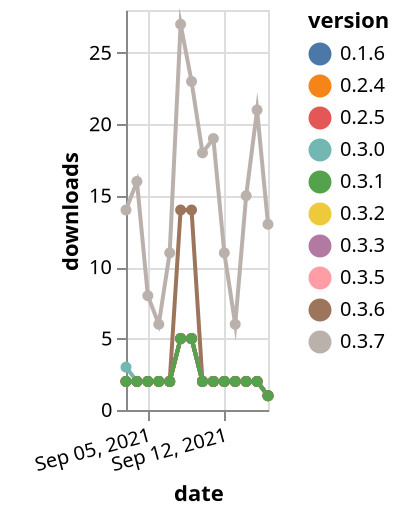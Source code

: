 {"$schema": "https://vega.github.io/schema/vega-lite/v5.json", "description": "A simple bar chart with embedded data.", "data": {"values": [{"date": "2021-09-03", "total": 12076, "delta": 2, "version": "0.3.6"}, {"date": "2021-09-04", "total": 12078, "delta": 2, "version": "0.3.6"}, {"date": "2021-09-05", "total": 12080, "delta": 2, "version": "0.3.6"}, {"date": "2021-09-06", "total": 12082, "delta": 2, "version": "0.3.6"}, {"date": "2021-09-07", "total": 12084, "delta": 2, "version": "0.3.6"}, {"date": "2021-09-08", "total": 12098, "delta": 14, "version": "0.3.6"}, {"date": "2021-09-09", "total": 12112, "delta": 14, "version": "0.3.6"}, {"date": "2021-09-10", "total": 12114, "delta": 2, "version": "0.3.6"}, {"date": "2021-09-11", "total": 12116, "delta": 2, "version": "0.3.6"}, {"date": "2021-09-12", "total": 12118, "delta": 2, "version": "0.3.6"}, {"date": "2021-09-13", "total": 12120, "delta": 2, "version": "0.3.6"}, {"date": "2021-09-14", "total": 12122, "delta": 2, "version": "0.3.6"}, {"date": "2021-09-15", "total": 12124, "delta": 2, "version": "0.3.6"}, {"date": "2021-09-16", "total": 12125, "delta": 1, "version": "0.3.6"}, {"date": "2021-09-03", "total": 3451, "delta": 2, "version": "0.2.4"}, {"date": "2021-09-04", "total": 3453, "delta": 2, "version": "0.2.4"}, {"date": "2021-09-05", "total": 3455, "delta": 2, "version": "0.2.4"}, {"date": "2021-09-06", "total": 3457, "delta": 2, "version": "0.2.4"}, {"date": "2021-09-07", "total": 3459, "delta": 2, "version": "0.2.4"}, {"date": "2021-09-08", "total": 3464, "delta": 5, "version": "0.2.4"}, {"date": "2021-09-09", "total": 3469, "delta": 5, "version": "0.2.4"}, {"date": "2021-09-10", "total": 3471, "delta": 2, "version": "0.2.4"}, {"date": "2021-09-11", "total": 3473, "delta": 2, "version": "0.2.4"}, {"date": "2021-09-12", "total": 3475, "delta": 2, "version": "0.2.4"}, {"date": "2021-09-13", "total": 3477, "delta": 2, "version": "0.2.4"}, {"date": "2021-09-14", "total": 3479, "delta": 2, "version": "0.2.4"}, {"date": "2021-09-15", "total": 3481, "delta": 2, "version": "0.2.4"}, {"date": "2021-09-16", "total": 3482, "delta": 1, "version": "0.2.4"}, {"date": "2021-09-03", "total": 3321, "delta": 2, "version": "0.3.5"}, {"date": "2021-09-04", "total": 3323, "delta": 2, "version": "0.3.5"}, {"date": "2021-09-05", "total": 3325, "delta": 2, "version": "0.3.5"}, {"date": "2021-09-06", "total": 3327, "delta": 2, "version": "0.3.5"}, {"date": "2021-09-07", "total": 3329, "delta": 2, "version": "0.3.5"}, {"date": "2021-09-08", "total": 3334, "delta": 5, "version": "0.3.5"}, {"date": "2021-09-09", "total": 3339, "delta": 5, "version": "0.3.5"}, {"date": "2021-09-10", "total": 3341, "delta": 2, "version": "0.3.5"}, {"date": "2021-09-11", "total": 3343, "delta": 2, "version": "0.3.5"}, {"date": "2021-09-12", "total": 3345, "delta": 2, "version": "0.3.5"}, {"date": "2021-09-13", "total": 3347, "delta": 2, "version": "0.3.5"}, {"date": "2021-09-14", "total": 3349, "delta": 2, "version": "0.3.5"}, {"date": "2021-09-15", "total": 3351, "delta": 2, "version": "0.3.5"}, {"date": "2021-09-16", "total": 3352, "delta": 1, "version": "0.3.5"}, {"date": "2021-09-03", "total": 5121, "delta": 2, "version": "0.3.3"}, {"date": "2021-09-04", "total": 5123, "delta": 2, "version": "0.3.3"}, {"date": "2021-09-05", "total": 5125, "delta": 2, "version": "0.3.3"}, {"date": "2021-09-06", "total": 5127, "delta": 2, "version": "0.3.3"}, {"date": "2021-09-07", "total": 5129, "delta": 2, "version": "0.3.3"}, {"date": "2021-09-08", "total": 5134, "delta": 5, "version": "0.3.3"}, {"date": "2021-09-09", "total": 5139, "delta": 5, "version": "0.3.3"}, {"date": "2021-09-10", "total": 5141, "delta": 2, "version": "0.3.3"}, {"date": "2021-09-11", "total": 5143, "delta": 2, "version": "0.3.3"}, {"date": "2021-09-12", "total": 5145, "delta": 2, "version": "0.3.3"}, {"date": "2021-09-13", "total": 5147, "delta": 2, "version": "0.3.3"}, {"date": "2021-09-14", "total": 5149, "delta": 2, "version": "0.3.3"}, {"date": "2021-09-15", "total": 5151, "delta": 2, "version": "0.3.3"}, {"date": "2021-09-16", "total": 5152, "delta": 1, "version": "0.3.3"}, {"date": "2021-09-03", "total": 3561, "delta": 2, "version": "0.3.2"}, {"date": "2021-09-04", "total": 3563, "delta": 2, "version": "0.3.2"}, {"date": "2021-09-05", "total": 3565, "delta": 2, "version": "0.3.2"}, {"date": "2021-09-06", "total": 3567, "delta": 2, "version": "0.3.2"}, {"date": "2021-09-07", "total": 3569, "delta": 2, "version": "0.3.2"}, {"date": "2021-09-08", "total": 3574, "delta": 5, "version": "0.3.2"}, {"date": "2021-09-09", "total": 3579, "delta": 5, "version": "0.3.2"}, {"date": "2021-09-10", "total": 3581, "delta": 2, "version": "0.3.2"}, {"date": "2021-09-11", "total": 3583, "delta": 2, "version": "0.3.2"}, {"date": "2021-09-12", "total": 3585, "delta": 2, "version": "0.3.2"}, {"date": "2021-09-13", "total": 3587, "delta": 2, "version": "0.3.2"}, {"date": "2021-09-14", "total": 3589, "delta": 2, "version": "0.3.2"}, {"date": "2021-09-15", "total": 3591, "delta": 2, "version": "0.3.2"}, {"date": "2021-09-16", "total": 3592, "delta": 1, "version": "0.3.2"}, {"date": "2021-09-03", "total": 3475, "delta": 3, "version": "0.3.0"}, {"date": "2021-09-04", "total": 3477, "delta": 2, "version": "0.3.0"}, {"date": "2021-09-05", "total": 3479, "delta": 2, "version": "0.3.0"}, {"date": "2021-09-06", "total": 3481, "delta": 2, "version": "0.3.0"}, {"date": "2021-09-07", "total": 3483, "delta": 2, "version": "0.3.0"}, {"date": "2021-09-08", "total": 3488, "delta": 5, "version": "0.3.0"}, {"date": "2021-09-09", "total": 3493, "delta": 5, "version": "0.3.0"}, {"date": "2021-09-10", "total": 3495, "delta": 2, "version": "0.3.0"}, {"date": "2021-09-11", "total": 3497, "delta": 2, "version": "0.3.0"}, {"date": "2021-09-12", "total": 3499, "delta": 2, "version": "0.3.0"}, {"date": "2021-09-13", "total": 3501, "delta": 2, "version": "0.3.0"}, {"date": "2021-09-14", "total": 3503, "delta": 2, "version": "0.3.0"}, {"date": "2021-09-15", "total": 3505, "delta": 2, "version": "0.3.0"}, {"date": "2021-09-16", "total": 3506, "delta": 1, "version": "0.3.0"}, {"date": "2021-09-03", "total": 3589, "delta": 2, "version": "0.1.6"}, {"date": "2021-09-04", "total": 3591, "delta": 2, "version": "0.1.6"}, {"date": "2021-09-05", "total": 3593, "delta": 2, "version": "0.1.6"}, {"date": "2021-09-06", "total": 3595, "delta": 2, "version": "0.1.6"}, {"date": "2021-09-07", "total": 3597, "delta": 2, "version": "0.1.6"}, {"date": "2021-09-08", "total": 3602, "delta": 5, "version": "0.1.6"}, {"date": "2021-09-09", "total": 3607, "delta": 5, "version": "0.1.6"}, {"date": "2021-09-10", "total": 3609, "delta": 2, "version": "0.1.6"}, {"date": "2021-09-11", "total": 3611, "delta": 2, "version": "0.1.6"}, {"date": "2021-09-12", "total": 3613, "delta": 2, "version": "0.1.6"}, {"date": "2021-09-13", "total": 3615, "delta": 2, "version": "0.1.6"}, {"date": "2021-09-14", "total": 3617, "delta": 2, "version": "0.1.6"}, {"date": "2021-09-15", "total": 3619, "delta": 2, "version": "0.1.6"}, {"date": "2021-09-16", "total": 3620, "delta": 1, "version": "0.1.6"}, {"date": "2021-09-03", "total": 3458, "delta": 2, "version": "0.2.5"}, {"date": "2021-09-04", "total": 3460, "delta": 2, "version": "0.2.5"}, {"date": "2021-09-05", "total": 3462, "delta": 2, "version": "0.2.5"}, {"date": "2021-09-06", "total": 3464, "delta": 2, "version": "0.2.5"}, {"date": "2021-09-07", "total": 3466, "delta": 2, "version": "0.2.5"}, {"date": "2021-09-08", "total": 3471, "delta": 5, "version": "0.2.5"}, {"date": "2021-09-09", "total": 3476, "delta": 5, "version": "0.2.5"}, {"date": "2021-09-10", "total": 3478, "delta": 2, "version": "0.2.5"}, {"date": "2021-09-11", "total": 3480, "delta": 2, "version": "0.2.5"}, {"date": "2021-09-12", "total": 3482, "delta": 2, "version": "0.2.5"}, {"date": "2021-09-13", "total": 3484, "delta": 2, "version": "0.2.5"}, {"date": "2021-09-14", "total": 3486, "delta": 2, "version": "0.2.5"}, {"date": "2021-09-15", "total": 3488, "delta": 2, "version": "0.2.5"}, {"date": "2021-09-16", "total": 3489, "delta": 1, "version": "0.2.5"}, {"date": "2021-09-03", "total": 3464, "delta": 2, "version": "0.3.1"}, {"date": "2021-09-04", "total": 3466, "delta": 2, "version": "0.3.1"}, {"date": "2021-09-05", "total": 3468, "delta": 2, "version": "0.3.1"}, {"date": "2021-09-06", "total": 3470, "delta": 2, "version": "0.3.1"}, {"date": "2021-09-07", "total": 3472, "delta": 2, "version": "0.3.1"}, {"date": "2021-09-08", "total": 3477, "delta": 5, "version": "0.3.1"}, {"date": "2021-09-09", "total": 3482, "delta": 5, "version": "0.3.1"}, {"date": "2021-09-10", "total": 3484, "delta": 2, "version": "0.3.1"}, {"date": "2021-09-11", "total": 3486, "delta": 2, "version": "0.3.1"}, {"date": "2021-09-12", "total": 3488, "delta": 2, "version": "0.3.1"}, {"date": "2021-09-13", "total": 3490, "delta": 2, "version": "0.3.1"}, {"date": "2021-09-14", "total": 3492, "delta": 2, "version": "0.3.1"}, {"date": "2021-09-15", "total": 3494, "delta": 2, "version": "0.3.1"}, {"date": "2021-09-16", "total": 3495, "delta": 1, "version": "0.3.1"}, {"date": "2021-09-03", "total": 20097, "delta": 14, "version": "0.3.7"}, {"date": "2021-09-04", "total": 20113, "delta": 16, "version": "0.3.7"}, {"date": "2021-09-05", "total": 20121, "delta": 8, "version": "0.3.7"}, {"date": "2021-09-06", "total": 20127, "delta": 6, "version": "0.3.7"}, {"date": "2021-09-07", "total": 20138, "delta": 11, "version": "0.3.7"}, {"date": "2021-09-08", "total": 20165, "delta": 27, "version": "0.3.7"}, {"date": "2021-09-09", "total": 20188, "delta": 23, "version": "0.3.7"}, {"date": "2021-09-10", "total": 20206, "delta": 18, "version": "0.3.7"}, {"date": "2021-09-11", "total": 20225, "delta": 19, "version": "0.3.7"}, {"date": "2021-09-12", "total": 20236, "delta": 11, "version": "0.3.7"}, {"date": "2021-09-13", "total": 20242, "delta": 6, "version": "0.3.7"}, {"date": "2021-09-14", "total": 20257, "delta": 15, "version": "0.3.7"}, {"date": "2021-09-15", "total": 20278, "delta": 21, "version": "0.3.7"}, {"date": "2021-09-16", "total": 20291, "delta": 13, "version": "0.3.7"}]}, "width": "container", "mark": {"type": "line", "point": {"filled": true}}, "encoding": {"x": {"field": "date", "type": "temporal", "timeUnit": "yearmonthdate", "title": "date", "axis": {"labelAngle": -15}}, "y": {"field": "delta", "type": "quantitative", "title": "downloads"}, "color": {"field": "version", "type": "nominal"}, "tooltip": {"field": "delta"}}}